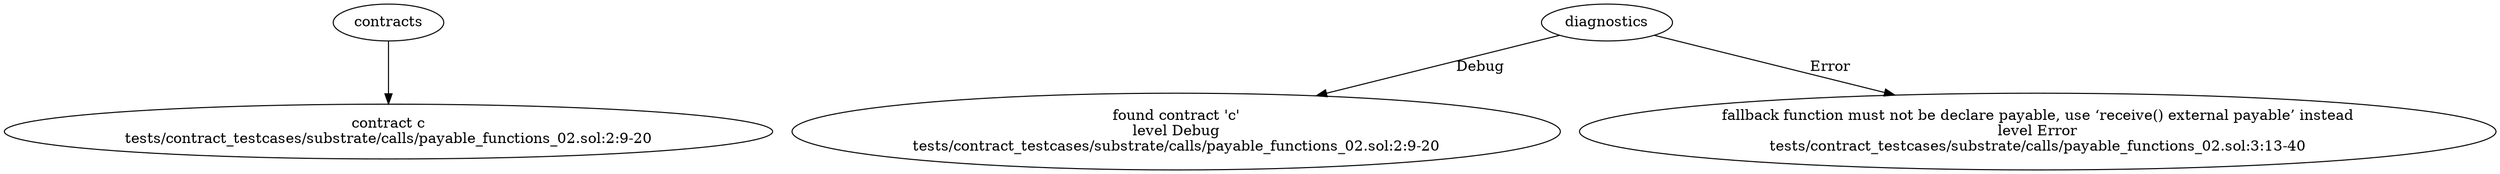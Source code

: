 strict digraph "tests/contract_testcases/substrate/calls/payable_functions_02.sol" {
	contract [label="contract c\ntests/contract_testcases/substrate/calls/payable_functions_02.sol:2:9-20"]
	diagnostic [label="found contract 'c'\nlevel Debug\ntests/contract_testcases/substrate/calls/payable_functions_02.sol:2:9-20"]
	diagnostic_5 [label="fallback function must not be declare payable, use ‘receive() external payable’ instead\nlevel Error\ntests/contract_testcases/substrate/calls/payable_functions_02.sol:3:13-40"]
	contracts -> contract
	diagnostics -> diagnostic [label="Debug"]
	diagnostics -> diagnostic_5 [label="Error"]
}
